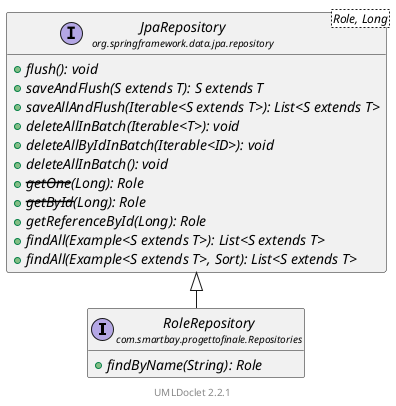 @startuml
    ' Copyright to this UML and generated images belongs to the author of the corresponding Java sources.

    ' This UML was generated by UMLDoclet (C) Copyright 2016-2025 Talsma ICT.
    ' UMLDoclet 2.2.1 is licensed under the Apache License, version 2.0
    ' and contains parts of PlantUML 1.2024.7 (ASL) Copyright 2009-2025, Arnaud Roques.

    !pragma layout smetana

    set namespaceSeparator none
    hide empty fields
    hide empty methods

    interface "<size:14>RoleRepository\n<size:10>com.smartbay.progettofinale.Repositories" as com.smartbay.progettofinale.Repositories.RoleRepository [[RoleRepository.html]] {
        {abstract} +findByName(String): Role
    }

    interface "<size:14>JpaRepository\n<size:10>org.springframework.data.jpa.repository" as org.springframework.data.jpa.repository.JpaRepository<Role, Long> {
        {abstract} +flush(): void
        {abstract} +saveAndFlush(S extends T): S extends T
        {abstract} +saveAllAndFlush(Iterable<S extends T>): List<S extends T>
        {abstract} +deleteAllInBatch(Iterable<T>): void
        {abstract} +deleteAllByIdInBatch(Iterable<ID>): void
        {abstract} +deleteAllInBatch(): void
        {abstract} +--getOne--(Long): Role
        {abstract} +--getById--(Long): Role
        {abstract} +getReferenceById(Long): Role
        {abstract} +findAll(Example<S extends T>): List<S extends T>
        {abstract} +findAll(Example<S extends T>, Sort): List<S extends T>
    }

    org.springframework.data.jpa.repository.JpaRepository <|-- com.smartbay.progettofinale.Repositories.RoleRepository

    <style>
        footer {
            HyperLinkColor #8
            HyperLinkUnderlineThickness 0
        }
    </style>
    footer \n[[https://github.com/talsma-ict/umldoclet UMLDoclet 2.2.1]]
    ' Generated 2025-08-29T10:32:38.439703909+02:00[Europe/Rome]
@enduml

